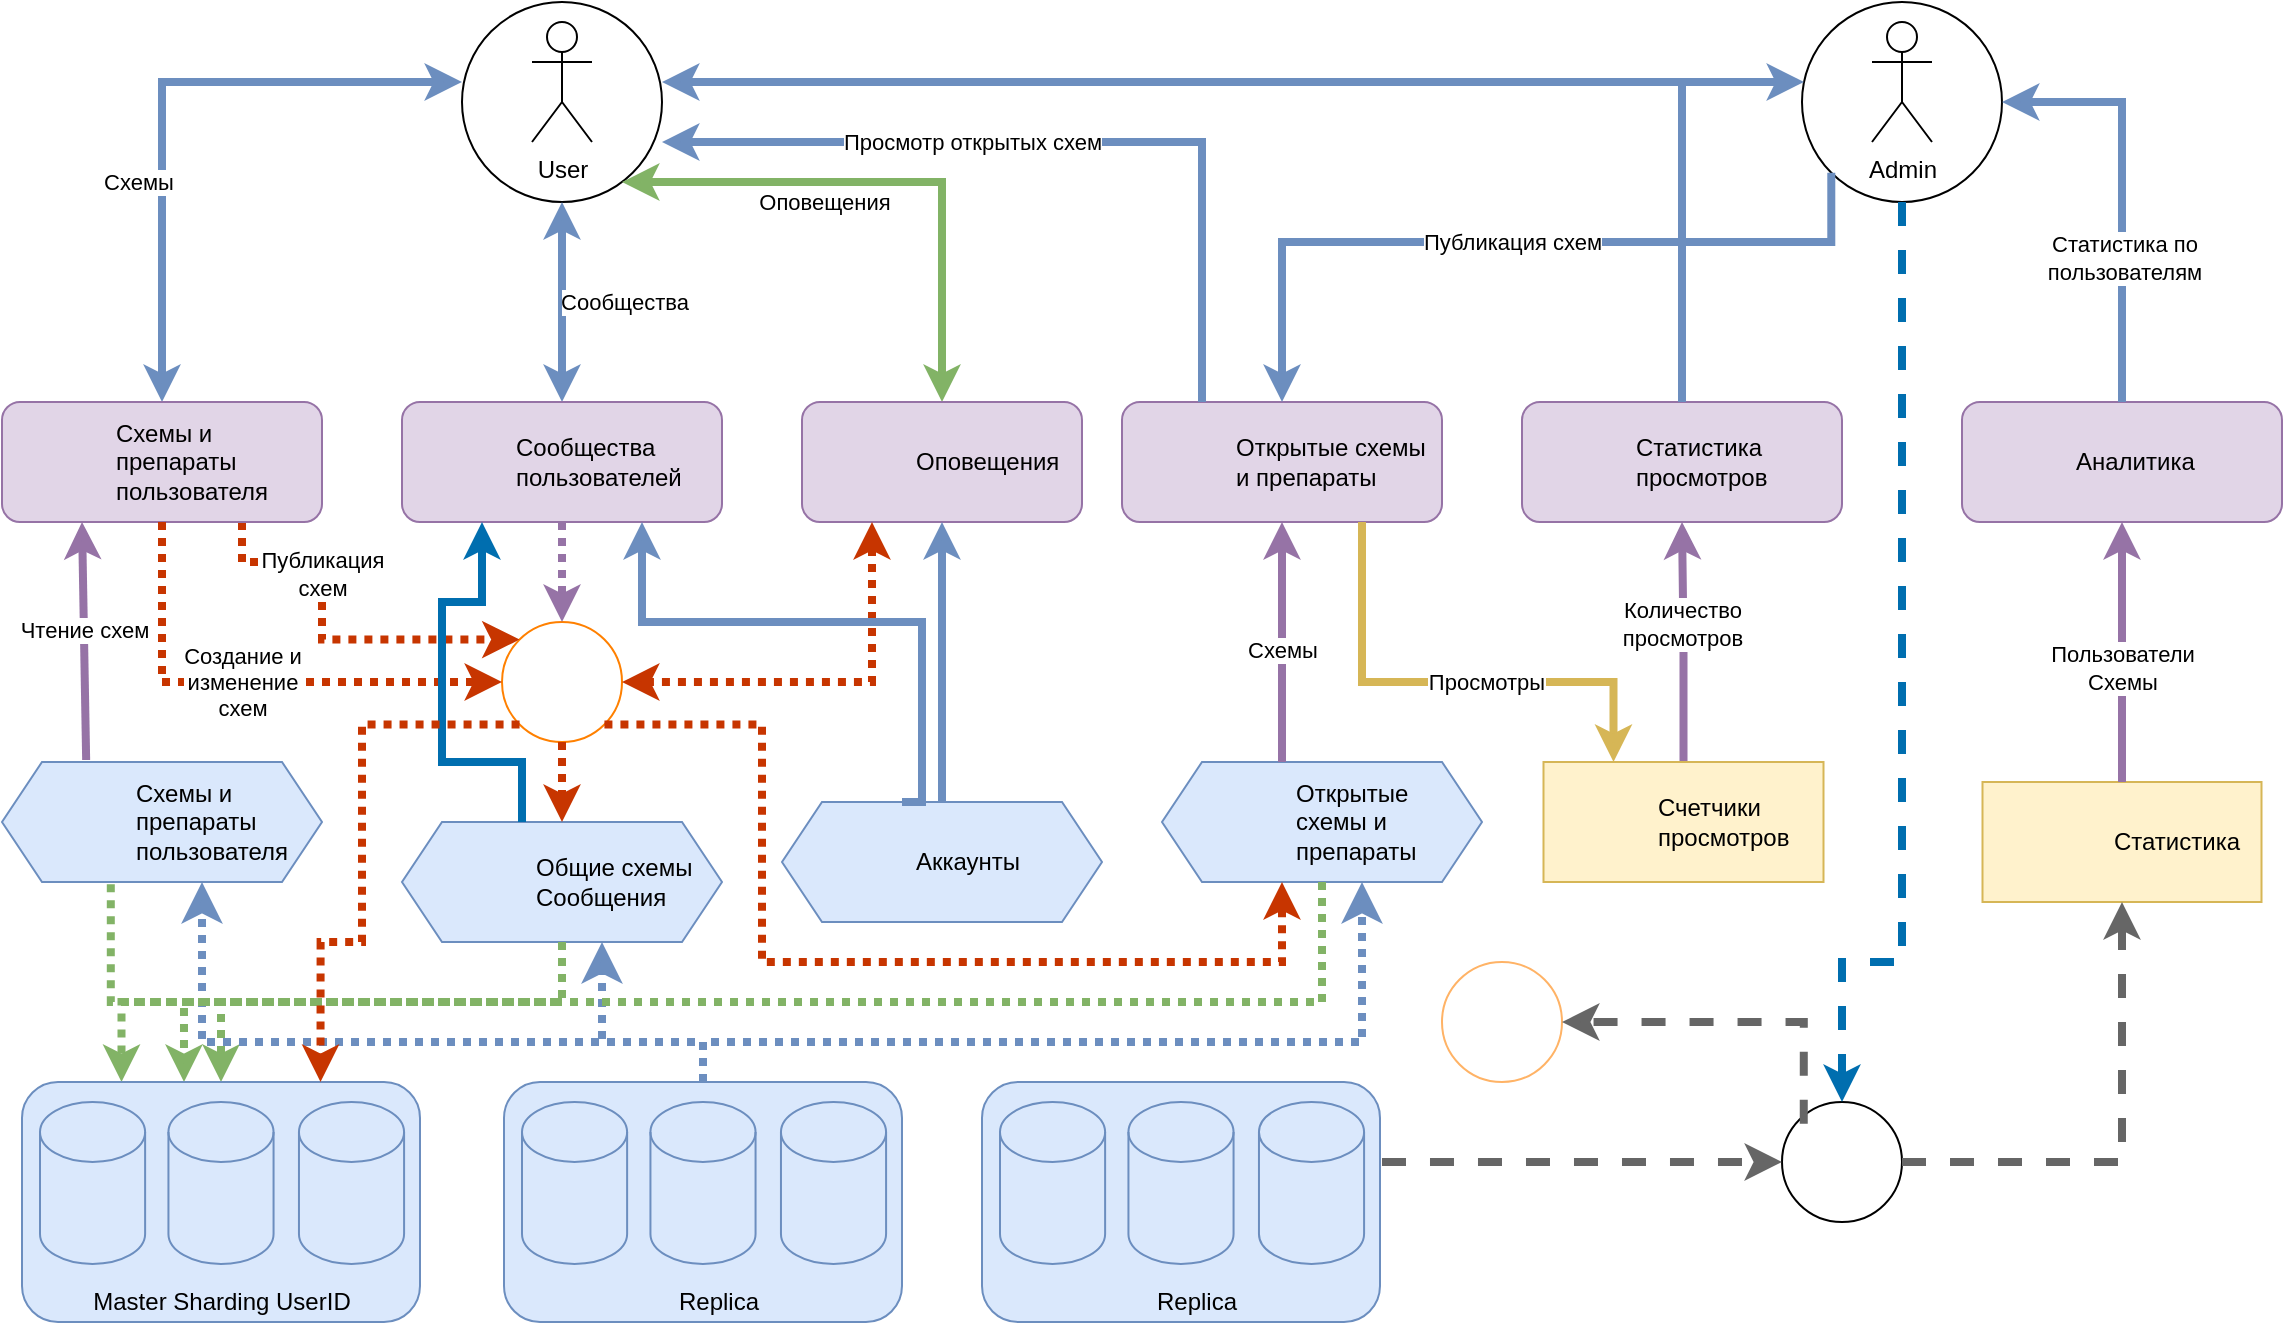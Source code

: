 <mxfile version="20.8.16" type="device"><diagram name="Page-1" id="q-ARzgoAae-MjoLzb_5H"><mxGraphModel dx="1434" dy="2015" grid="1" gridSize="10" guides="1" tooltips="1" connect="1" arrows="1" fold="1" page="1" pageScale="1" pageWidth="827" pageHeight="1169" math="0" shadow="0"><root><mxCell id="0"/><mxCell id="1" parent="0"/><mxCell id="5VuOCVOYMruQExuFPeUD-14" value="" style="endArrow=classic;startArrow=classic;html=1;rounded=0;fillColor=#dae8fc;strokeColor=#6c8ebf;strokeWidth=4;edgeStyle=elbowEdgeStyle;elbow=vertical;exitX=0.5;exitY=0;exitDx=0;exitDy=0;" parent="1" source="5VuOCVOYMruQExuFPeUD-1" edge="1"><mxGeometry width="100" height="100" relative="1" as="geometry"><mxPoint x="210" y="190" as="sourcePoint"/><mxPoint x="430" as="targetPoint"/><Array as="points"><mxPoint x="360"/></Array></mxGeometry></mxCell><mxCell id="5VuOCVOYMruQExuFPeUD-15" value="Схемы" style="edgeLabel;html=1;align=center;verticalAlign=middle;resizable=0;points=[];" parent="5VuOCVOYMruQExuFPeUD-14" vertex="1" connectable="0"><mxGeometry x="0.183" y="3" relative="1" as="geometry"><mxPoint x="-36" y="53" as="offset"/></mxGeometry></mxCell><mxCell id="5VuOCVOYMruQExuFPeUD-16" value="Схемы и препараты пользователя" style="shape=hexagon;perimeter=hexagonPerimeter2;whiteSpace=wrap;html=1;fixedSize=1;fillColor=#dae8fc;strokeColor=#6c8ebf;spacingLeft=65;align=left;" parent="1" vertex="1"><mxGeometry x="200" y="340" width="160" height="60" as="geometry"/></mxCell><mxCell id="5VuOCVOYMruQExuFPeUD-22" value="" style="shape=image;verticalLabelPosition=bottom;labelBackgroundColor=default;verticalAlign=top;aspect=fixed;imageAspect=0;image=https://upload.wikimedia.org/wikipedia/ru/2/27/Logo-Tarantool-2023.png;" parent="1" vertex="1"><mxGeometry x="220" y="350" width="40" height="40" as="geometry"/></mxCell><mxCell id="5VuOCVOYMruQExuFPeUD-36" value="" style="group" parent="1" vertex="1" connectable="0"><mxGeometry x="760" y="160" width="160" height="60" as="geometry"/></mxCell><mxCell id="5VuOCVOYMruQExuFPeUD-37" value="Открытые схемы и препараты" style="rounded=1;whiteSpace=wrap;html=1;fillColor=#e1d5e7;strokeColor=#9673a6;align=left;spacingLeft=55;" parent="5VuOCVOYMruQExuFPeUD-36" vertex="1"><mxGeometry width="160" height="60" as="geometry"/></mxCell><mxCell id="p6ziI8_iPUZ4BZc-ku1B-19" value="" style="shape=image;verticalLabelPosition=bottom;labelBackgroundColor=default;verticalAlign=top;aspect=fixed;imageAspect=0;image=https://upload.wikimedia.org/wikipedia/commons/thumb/7/7d/Microsoft_.NET_logo.svg/2048px-Microsoft_.NET_logo.svg.png;" vertex="1" parent="5VuOCVOYMruQExuFPeUD-36"><mxGeometry x="10.0" y="10" width="40" height="40" as="geometry"/></mxCell><mxCell id="bzseXNhNI2h8bk_qoodc-6" value="" style="endArrow=classic;startArrow=none;html=1;rounded=0;entryX=0.25;entryY=1;entryDx=0;entryDy=0;fillColor=#e1d5e7;strokeColor=#9673a6;strokeWidth=4;endFill=1;startFill=0;exitX=0.263;exitY=-0.017;exitDx=0;exitDy=0;exitPerimeter=0;" parent="1" source="5VuOCVOYMruQExuFPeUD-16" target="5VuOCVOYMruQExuFPeUD-1" edge="1"><mxGeometry width="50" height="50" relative="1" as="geometry"><mxPoint x="550" y="450" as="sourcePoint"/><mxPoint x="600" y="400" as="targetPoint"/></mxGeometry></mxCell><mxCell id="p6ziI8_iPUZ4BZc-ku1B-29" value="Чтение схем" style="edgeLabel;html=1;align=center;verticalAlign=middle;resizable=0;points=[];" vertex="1" connectable="0" parent="bzseXNhNI2h8bk_qoodc-6"><mxGeometry x="0.283" y="-1" relative="1" as="geometry"><mxPoint x="-1" y="11" as="offset"/></mxGeometry></mxCell><mxCell id="bzseXNhNI2h8bk_qoodc-15" value="" style="group" parent="1" vertex="1" connectable="0"><mxGeometry x="400" y="370" width="160" height="60" as="geometry"/></mxCell><mxCell id="bzseXNhNI2h8bk_qoodc-8" value="Общие схемы&lt;br&gt;Сообщения" style="shape=hexagon;perimeter=hexagonPerimeter2;whiteSpace=wrap;html=1;fixedSize=1;fillColor=#dae8fc;strokeColor=#6c8ebf;spacingLeft=65;align=left;" parent="bzseXNhNI2h8bk_qoodc-15" vertex="1"><mxGeometry width="160" height="60" as="geometry"/></mxCell><mxCell id="p6ziI8_iPUZ4BZc-ku1B-28" value="" style="shape=image;verticalLabelPosition=bottom;labelBackgroundColor=default;verticalAlign=top;aspect=fixed;imageAspect=0;image=https://upload.wikimedia.org/wikipedia/ru/2/27/Logo-Tarantool-2023.png;" vertex="1" parent="bzseXNhNI2h8bk_qoodc-15"><mxGeometry x="20" y="10" width="40" height="40" as="geometry"/></mxCell><mxCell id="bzseXNhNI2h8bk_qoodc-20" value="" style="group" parent="1" vertex="1" connectable="0"><mxGeometry x="780" y="340" width="160" height="60" as="geometry"/></mxCell><mxCell id="bzseXNhNI2h8bk_qoodc-10" value="Открытые схемы и препараты" style="shape=hexagon;perimeter=hexagonPerimeter2;whiteSpace=wrap;html=1;fixedSize=1;fillColor=#dae8fc;strokeColor=#6c8ebf;spacingLeft=65;align=left;" parent="bzseXNhNI2h8bk_qoodc-20" vertex="1"><mxGeometry width="160" height="60" as="geometry"/></mxCell><mxCell id="p6ziI8_iPUZ4BZc-ku1B-38" value="" style="shape=image;verticalLabelPosition=bottom;labelBackgroundColor=default;verticalAlign=top;aspect=fixed;imageAspect=0;image=https://upload.wikimedia.org/wikipedia/ru/2/27/Logo-Tarantool-2023.png;" vertex="1" parent="bzseXNhNI2h8bk_qoodc-20"><mxGeometry x="20" y="10" width="40" height="40" as="geometry"/></mxCell><mxCell id="bzseXNhNI2h8bk_qoodc-22" value="" style="group" parent="1" vertex="1" connectable="0"><mxGeometry x="430" y="-20" width="100" height="100" as="geometry"/></mxCell><mxCell id="bzseXNhNI2h8bk_qoodc-21" value="" style="ellipse;whiteSpace=wrap;html=1;aspect=fixed;" parent="bzseXNhNI2h8bk_qoodc-22" vertex="1"><mxGeometry y="-20" width="100" height="100" as="geometry"/></mxCell><mxCell id="5VuOCVOYMruQExuFPeUD-13" value="User" style="shape=umlActor;verticalLabelPosition=bottom;verticalAlign=top;html=1;outlineConnect=0;" parent="bzseXNhNI2h8bk_qoodc-22" vertex="1"><mxGeometry x="35" y="-10" width="30" height="60" as="geometry"/></mxCell><mxCell id="bzseXNhNI2h8bk_qoodc-25" value="" style="endArrow=classic;startArrow=classic;html=1;rounded=0;fillColor=#dae8fc;strokeColor=#6c8ebf;exitX=0.5;exitY=0;exitDx=0;exitDy=0;entryX=0.5;entryY=1;entryDx=0;entryDy=0;edgeStyle=elbowEdgeStyle;elbow=vertical;strokeWidth=4;" parent="1" edge="1" target="bzseXNhNI2h8bk_qoodc-21" source="5VuOCVOYMruQExuFPeUD-25"><mxGeometry width="100" height="100" relative="1" as="geometry"><mxPoint x="530.0" y="200.0" as="sourcePoint"/><mxPoint x="530" y="40" as="targetPoint"/><Array as="points"><mxPoint x="440" y="120"/></Array></mxGeometry></mxCell><mxCell id="bzseXNhNI2h8bk_qoodc-26" value="Сообщества" style="edgeLabel;html=1;align=center;verticalAlign=middle;resizable=0;points=[];" parent="bzseXNhNI2h8bk_qoodc-25" vertex="1" connectable="0"><mxGeometry x="0.183" y="3" relative="1" as="geometry"><mxPoint x="34" y="9" as="offset"/></mxGeometry></mxCell><mxCell id="bzseXNhNI2h8bk_qoodc-27" value="" style="endArrow=classic;startArrow=classic;html=1;rounded=0;fillColor=#d5e8d4;strokeColor=#82b366;edgeStyle=elbowEdgeStyle;elbow=vertical;strokeWidth=4;exitX=0.5;exitY=0;exitDx=0;exitDy=0;" parent="1" edge="1" source="p6ziI8_iPUZ4BZc-ku1B-74"><mxGeometry width="100" height="100" relative="1" as="geometry"><mxPoint x="630.0" y="200.0" as="sourcePoint"/><mxPoint x="510" y="50" as="targetPoint"/><Array as="points"><mxPoint x="600" y="50"/></Array></mxGeometry></mxCell><mxCell id="bzseXNhNI2h8bk_qoodc-28" value="Оповещения" style="edgeLabel;html=1;align=center;verticalAlign=middle;resizable=0;points=[];" parent="bzseXNhNI2h8bk_qoodc-27" vertex="1" connectable="0"><mxGeometry x="0.183" y="3" relative="1" as="geometry"><mxPoint x="-10" y="7" as="offset"/></mxGeometry></mxCell><mxCell id="bzseXNhNI2h8bk_qoodc-65" value="" style="group" parent="1" vertex="1" connectable="0"><mxGeometry x="920" y="440" width="60" height="60" as="geometry"/></mxCell><mxCell id="bzseXNhNI2h8bk_qoodc-64" value="" style="ellipse;whiteSpace=wrap;html=1;aspect=fixed;strokeColor=#FFB366;fillColor=#FFFFFF;" parent="bzseXNhNI2h8bk_qoodc-65" vertex="1"><mxGeometry width="60" height="60" as="geometry"/></mxCell><mxCell id="bzseXNhNI2h8bk_qoodc-63" value="" style="shape=image;verticalLabelPosition=bottom;labelBackgroundColor=default;verticalAlign=top;aspect=fixed;imageAspect=0;image=https://cdn0.iconfinder.com/data/icons/expenses-vs-income/30/__subscription_email_fees_newsletter-64.png;" parent="bzseXNhNI2h8bk_qoodc-65" vertex="1"><mxGeometry x="6" y="6" width="48" height="48" as="geometry"/></mxCell><mxCell id="bzseXNhNI2h8bk_qoodc-67" value="" style="group" parent="1" vertex="1" connectable="0"><mxGeometry x="450" y="270" width="60" height="60" as="geometry"/></mxCell><mxCell id="bzseXNhNI2h8bk_qoodc-66" value="" style="ellipse;whiteSpace=wrap;html=1;aspect=fixed;strokeColor=#FF8000;fillColor=#FFFFFF;" parent="bzseXNhNI2h8bk_qoodc-67" vertex="1"><mxGeometry width="60" height="60" as="geometry"/></mxCell><mxCell id="5VuOCVOYMruQExuFPeUD-32" value="" style="shape=image;verticalLabelPosition=bottom;labelBackgroundColor=default;verticalAlign=top;aspect=fixed;imageAspect=0;image=https://static-00.iconduck.com/assets.00/rabbitmq-icon-484x512-s9lfaapn.png;" parent="bzseXNhNI2h8bk_qoodc-67" vertex="1"><mxGeometry x="15" y="13.342" width="31.5" height="33.322" as="geometry"/></mxCell><mxCell id="bzseXNhNI2h8bk_qoodc-70" value="" style="group" parent="1" vertex="1" connectable="0"><mxGeometry x="1090" y="510" width="60" height="60" as="geometry"/></mxCell><mxCell id="bzseXNhNI2h8bk_qoodc-69" value="" style="ellipse;whiteSpace=wrap;html=1;aspect=fixed;strokeColor=#000000;fillColor=#FFFFFF;" parent="bzseXNhNI2h8bk_qoodc-70" vertex="1"><mxGeometry width="60" height="60" as="geometry"/></mxCell><mxCell id="bzseXNhNI2h8bk_qoodc-68" value="" style="shape=image;verticalLabelPosition=bottom;labelBackgroundColor=default;verticalAlign=top;aspect=fixed;imageAspect=0;image=https://cdn3.iconfinder.com/data/icons/arrows-set-12/512/history-64.png;" parent="bzseXNhNI2h8bk_qoodc-70" vertex="1"><mxGeometry x="10.875" y="10.875" width="38.25" height="38.25" as="geometry"/></mxCell><mxCell id="p6ziI8_iPUZ4BZc-ku1B-3" value="" style="group" vertex="1" connectable="0" parent="1"><mxGeometry x="1100" y="-40" width="100" height="100" as="geometry"/></mxCell><mxCell id="p6ziI8_iPUZ4BZc-ku1B-4" value="" style="ellipse;whiteSpace=wrap;html=1;aspect=fixed;" vertex="1" parent="p6ziI8_iPUZ4BZc-ku1B-3"><mxGeometry width="100" height="100" as="geometry"/></mxCell><mxCell id="p6ziI8_iPUZ4BZc-ku1B-5" value="Admin" style="shape=umlActor;verticalLabelPosition=bottom;verticalAlign=top;html=1;outlineConnect=0;" vertex="1" parent="p6ziI8_iPUZ4BZc-ku1B-3"><mxGeometry x="35" y="10" width="30" height="60" as="geometry"/></mxCell><mxCell id="p6ziI8_iPUZ4BZc-ku1B-90" value="Публикация&lt;br&gt;схем" style="edgeStyle=orthogonalEdgeStyle;rounded=0;orthogonalLoop=1;jettySize=auto;html=1;exitX=0.75;exitY=1;exitDx=0;exitDy=0;entryX=0;entryY=0;entryDx=0;entryDy=0;dashed=1;dashPattern=1 1;strokeWidth=4;startArrow=none;startFill=0;endArrow=classic;endFill=1;elbow=vertical;fillColor=#fa6800;strokeColor=#C73500;" edge="1" parent="1" source="5VuOCVOYMruQExuFPeUD-1" target="bzseXNhNI2h8bk_qoodc-66"><mxGeometry x="-0.333" relative="1" as="geometry"><Array as="points"><mxPoint x="320" y="240"/><mxPoint x="360" y="240"/><mxPoint x="360" y="279"/></Array><mxPoint as="offset"/></mxGeometry></mxCell><mxCell id="p6ziI8_iPUZ4BZc-ku1B-23" value="" style="edgeStyle=elbowEdgeStyle;elbow=vertical;endArrow=classic;html=1;curved=0;rounded=0;dashed=1;exitX=0.34;exitY=1.018;exitDx=0;exitDy=0;exitPerimeter=0;entryX=0.5;entryY=0;entryDx=0;entryDy=0;strokeWidth=4;fillColor=#d5e8d4;strokeColor=#82b366;dashPattern=1 1;" edge="1" parent="1" source="5VuOCVOYMruQExuFPeUD-16" target="p6ziI8_iPUZ4BZc-ku1B-129"><mxGeometry width="50" height="50" relative="1" as="geometry"><mxPoint x="530" y="490" as="sourcePoint"/><mxPoint x="265" y="600" as="targetPoint"/><Array as="points"><mxPoint x="280" y="460"/></Array></mxGeometry></mxCell><mxCell id="p6ziI8_iPUZ4BZc-ku1B-26" value="" style="edgeStyle=elbowEdgeStyle;elbow=vertical;endArrow=classic;html=1;curved=0;rounded=0;endSize=8;startSize=8;dashed=1;dashPattern=1 1;strokeWidth=4;exitX=0.5;exitY=0;exitDx=0;exitDy=0;entryX=0.625;entryY=1;entryDx=0;entryDy=0;fillColor=#dae8fc;strokeColor=#6c8ebf;" edge="1" parent="1" source="bzseXNhNI2h8bk_qoodc-44" target="5VuOCVOYMruQExuFPeUD-16"><mxGeometry width="50" height="50" relative="1" as="geometry"><mxPoint x="320" y="520" as="sourcePoint"/><mxPoint x="370" y="470" as="targetPoint"/><Array as="points"><mxPoint x="430" y="480"/></Array></mxGeometry></mxCell><mxCell id="p6ziI8_iPUZ4BZc-ku1B-30" value="" style="group" vertex="1" connectable="0" parent="1"><mxGeometry x="590" y="360" width="160" height="60" as="geometry"/></mxCell><mxCell id="p6ziI8_iPUZ4BZc-ku1B-31" value="Аккаунты" style="shape=hexagon;perimeter=hexagonPerimeter2;whiteSpace=wrap;html=1;fixedSize=1;fillColor=#dae8fc;strokeColor=#6c8ebf;spacingLeft=65;align=left;" vertex="1" parent="p6ziI8_iPUZ4BZc-ku1B-30"><mxGeometry width="160" height="60" as="geometry"/></mxCell><mxCell id="p6ziI8_iPUZ4BZc-ku1B-32" value="" style="shape=image;verticalLabelPosition=bottom;labelBackgroundColor=default;verticalAlign=top;aspect=fixed;imageAspect=0;image=https://upload.wikimedia.org/wikipedia/ru/2/27/Logo-Tarantool-2023.png;" vertex="1" parent="p6ziI8_iPUZ4BZc-ku1B-30"><mxGeometry x="20" y="10" width="40" height="40" as="geometry"/></mxCell><mxCell id="p6ziI8_iPUZ4BZc-ku1B-42" value="" style="group" vertex="1" connectable="0" parent="1"><mxGeometry x="960" y="160" width="160" height="60" as="geometry"/></mxCell><mxCell id="p6ziI8_iPUZ4BZc-ku1B-43" value="Статистика просмотров" style="rounded=1;whiteSpace=wrap;html=1;fillColor=#e1d5e7;strokeColor=#9673a6;align=left;spacingLeft=55;" vertex="1" parent="p6ziI8_iPUZ4BZc-ku1B-42"><mxGeometry width="160" height="60" as="geometry"/></mxCell><mxCell id="p6ziI8_iPUZ4BZc-ku1B-44" value="" style="shape=image;verticalLabelPosition=bottom;labelBackgroundColor=default;verticalAlign=top;aspect=fixed;imageAspect=0;image=https://upload.wikimedia.org/wikipedia/commons/thumb/7/7d/Microsoft_.NET_logo.svg/2048px-Microsoft_.NET_logo.svg.png;" vertex="1" parent="p6ziI8_iPUZ4BZc-ku1B-42"><mxGeometry x="10.0" y="10" width="40" height="40" as="geometry"/></mxCell><mxCell id="p6ziI8_iPUZ4BZc-ku1B-45" value="" style="group" vertex="1" connectable="0" parent="1"><mxGeometry x="1180" y="160" width="160" height="60" as="geometry"/></mxCell><mxCell id="p6ziI8_iPUZ4BZc-ku1B-46" value="Аналитика" style="rounded=1;whiteSpace=wrap;html=1;fillColor=#e1d5e7;strokeColor=#9673a6;align=left;spacingLeft=55;" vertex="1" parent="p6ziI8_iPUZ4BZc-ku1B-45"><mxGeometry width="160" height="60" as="geometry"/></mxCell><mxCell id="p6ziI8_iPUZ4BZc-ku1B-47" value="" style="shape=image;verticalLabelPosition=bottom;labelBackgroundColor=default;verticalAlign=top;aspect=fixed;imageAspect=0;image=https://upload.wikimedia.org/wikipedia/commons/thumb/7/7d/Microsoft_.NET_logo.svg/2048px-Microsoft_.NET_logo.svg.png;" vertex="1" parent="p6ziI8_iPUZ4BZc-ku1B-45"><mxGeometry x="10.0" y="10" width="40" height="40" as="geometry"/></mxCell><mxCell id="p6ziI8_iPUZ4BZc-ku1B-48" value="" style="endArrow=classic;startArrow=none;html=1;rounded=0;fillColor=#dae8fc;strokeColor=#6c8ebf;exitX=0.25;exitY=0;exitDx=0;exitDy=0;edgeStyle=elbowEdgeStyle;elbow=vertical;strokeWidth=4;endFill=1;startFill=0;" edge="1" parent="1" source="5VuOCVOYMruQExuFPeUD-37"><mxGeometry width="100" height="100" relative="1" as="geometry"><mxPoint x="810.0" y="160.0" as="sourcePoint"/><mxPoint x="530" y="30" as="targetPoint"/><Array as="points"><mxPoint x="660" y="30"/></Array></mxGeometry></mxCell><mxCell id="p6ziI8_iPUZ4BZc-ku1B-49" value="Просмотр открытых схем" style="edgeLabel;html=1;align=center;verticalAlign=middle;resizable=0;points=[];" vertex="1" connectable="0" parent="p6ziI8_iPUZ4BZc-ku1B-48"><mxGeometry x="0.183" y="3" relative="1" as="geometry"><mxPoint x="-9" y="-3" as="offset"/></mxGeometry></mxCell><mxCell id="p6ziI8_iPUZ4BZc-ku1B-50" value="" style="endArrow=classic;startArrow=none;html=1;rounded=0;entryX=0.5;entryY=1;entryDx=0;entryDy=0;fillColor=#e1d5e7;strokeColor=#9673a6;strokeWidth=4;exitX=0.375;exitY=0;exitDx=0;exitDy=0;endFill=1;startFill=0;edgeStyle=elbowEdgeStyle;elbow=vertical;" edge="1" parent="1" source="bzseXNhNI2h8bk_qoodc-10" target="5VuOCVOYMruQExuFPeUD-37"><mxGeometry width="50" height="50" relative="1" as="geometry"><mxPoint x="826" y="370" as="sourcePoint"/><mxPoint x="826" y="290.0" as="targetPoint"/></mxGeometry></mxCell><mxCell id="p6ziI8_iPUZ4BZc-ku1B-51" value="Схемы" style="edgeLabel;html=1;align=center;verticalAlign=middle;resizable=0;points=[];" vertex="1" connectable="0" parent="p6ziI8_iPUZ4BZc-ku1B-50"><mxGeometry x="0.283" y="-1" relative="1" as="geometry"><mxPoint x="-1" y="21" as="offset"/></mxGeometry></mxCell><mxCell id="p6ziI8_iPUZ4BZc-ku1B-52" style="edgeStyle=elbowEdgeStyle;rounded=0;orthogonalLoop=1;jettySize=auto;elbow=vertical;html=1;exitX=0.75;exitY=1;exitDx=0;exitDy=0;strokeWidth=4;startArrow=none;startFill=0;endArrow=classic;endFill=1;fillColor=#fff2cc;strokeColor=#d6b656;entryX=0.25;entryY=0;entryDx=0;entryDy=0;" edge="1" parent="1" source="5VuOCVOYMruQExuFPeUD-37" target="p6ziI8_iPUZ4BZc-ku1B-58"><mxGeometry relative="1" as="geometry"><mxPoint x="991.6" y="469.35" as="targetPoint"/><Array as="points"><mxPoint x="960" y="300"/></Array></mxGeometry></mxCell><mxCell id="p6ziI8_iPUZ4BZc-ku1B-53" value="Просмотры" style="edgeLabel;html=1;align=center;verticalAlign=middle;resizable=0;points=[];" vertex="1" connectable="0" parent="p6ziI8_iPUZ4BZc-ku1B-52"><mxGeometry x="-0.189" relative="1" as="geometry"><mxPoint x="42" as="offset"/></mxGeometry></mxCell><mxCell id="p6ziI8_iPUZ4BZc-ku1B-54" style="edgeStyle=elbowEdgeStyle;rounded=0;orthogonalLoop=1;jettySize=auto;elbow=vertical;html=1;entryX=0.5;entryY=1;entryDx=0;entryDy=0;strokeWidth=4;startArrow=none;startFill=0;endArrow=classic;endFill=1;fillColor=#e1d5e7;strokeColor=#9673a6;" edge="1" parent="1" source="p6ziI8_iPUZ4BZc-ku1B-58" target="p6ziI8_iPUZ4BZc-ku1B-43"><mxGeometry relative="1" as="geometry"><mxPoint x="1048.4" y="469.35" as="sourcePoint"/></mxGeometry></mxCell><mxCell id="p6ziI8_iPUZ4BZc-ku1B-55" value="Количество &lt;br&gt;просмотров" style="edgeLabel;html=1;align=center;verticalAlign=middle;resizable=0;points=[];" vertex="1" connectable="0" parent="p6ziI8_iPUZ4BZc-ku1B-54"><mxGeometry x="0.35" y="-1" relative="1" as="geometry"><mxPoint x="-1" y="11" as="offset"/></mxGeometry></mxCell><mxCell id="p6ziI8_iPUZ4BZc-ku1B-59" value="" style="group" vertex="1" connectable="0" parent="1"><mxGeometry x="970.75" y="340" width="140" height="60" as="geometry"/></mxCell><mxCell id="p6ziI8_iPUZ4BZc-ku1B-58" value="Счетчики просмотров" style="rounded=0;whiteSpace=wrap;html=1;fillColor=#fff2cc;strokeColor=#d6b656;spacingLeft=55;align=left;" vertex="1" parent="p6ziI8_iPUZ4BZc-ku1B-59"><mxGeometry width="140" height="60" as="geometry"/></mxCell><mxCell id="p6ziI8_iPUZ4BZc-ku1B-57" value="" style="shape=image;verticalLabelPosition=bottom;labelBackgroundColor=default;verticalAlign=top;aspect=fixed;imageAspect=0;image=https://upload.wikimedia.org/wikipedia/commons/thumb/3/38/Prometheus_software_logo.svg/2066px-Prometheus_software_logo.svg.png;" vertex="1" parent="p6ziI8_iPUZ4BZc-ku1B-59"><mxGeometry x="10" y="10.55" width="39.28" height="38.91" as="geometry"/></mxCell><mxCell id="p6ziI8_iPUZ4BZc-ku1B-62" value="" style="group" vertex="1" connectable="0" parent="1"><mxGeometry x="1190.25" y="350" width="139.5" height="60" as="geometry"/></mxCell><mxCell id="p6ziI8_iPUZ4BZc-ku1B-60" value="Статистика" style="rounded=0;whiteSpace=wrap;html=1;fillColor=#fff2cc;strokeColor=#d6b656;spacingLeft=55;" vertex="1" parent="p6ziI8_iPUZ4BZc-ku1B-62"><mxGeometry width="139.5" height="60" as="geometry"/></mxCell><mxCell id="p6ziI8_iPUZ4BZc-ku1B-61" value="" style="shape=image;verticalLabelPosition=bottom;labelBackgroundColor=default;verticalAlign=top;aspect=fixed;imageAspect=0;image=https://seeklogo.com/images/C/clickhouse-logo-653663F866-seeklogo.com.png;" vertex="1" parent="p6ziI8_iPUZ4BZc-ku1B-62"><mxGeometry x="9.5" y="10" width="44.94" height="40" as="geometry"/></mxCell><mxCell id="p6ziI8_iPUZ4BZc-ku1B-63" style="edgeStyle=elbowEdgeStyle;rounded=0;orthogonalLoop=1;jettySize=auto;elbow=vertical;html=1;entryX=0.5;entryY=1;entryDx=0;entryDy=0;strokeWidth=4;startArrow=none;startFill=0;endArrow=classic;endFill=1;fillColor=#e1d5e7;strokeColor=#9673a6;exitX=0.5;exitY=0;exitDx=0;exitDy=0;" edge="1" parent="1" source="p6ziI8_iPUZ4BZc-ku1B-60" target="p6ziI8_iPUZ4BZc-ku1B-46"><mxGeometry relative="1" as="geometry"><mxPoint x="1190" y="470" as="sourcePoint"/><mxPoint x="1200.0" y="260.0" as="targetPoint"/></mxGeometry></mxCell><mxCell id="p6ziI8_iPUZ4BZc-ku1B-64" value="Пользователи&lt;br&gt;Схемы" style="edgeLabel;html=1;align=center;verticalAlign=middle;resizable=0;points=[];" vertex="1" connectable="0" parent="p6ziI8_iPUZ4BZc-ku1B-63"><mxGeometry x="0.35" y="-1" relative="1" as="geometry"><mxPoint x="-1" y="31" as="offset"/></mxGeometry></mxCell><mxCell id="p6ziI8_iPUZ4BZc-ku1B-65" value="" style="endArrow=classic;startArrow=none;html=1;rounded=0;fillColor=#dae8fc;strokeColor=#6c8ebf;exitX=0.5;exitY=0;exitDx=0;exitDy=0;edgeStyle=elbowEdgeStyle;elbow=vertical;strokeWidth=4;endFill=1;startFill=0;entryX=1;entryY=0.5;entryDx=0;entryDy=0;" edge="1" parent="1" source="p6ziI8_iPUZ4BZc-ku1B-46" target="p6ziI8_iPUZ4BZc-ku1B-4"><mxGeometry width="100" height="100" relative="1" as="geometry"><mxPoint x="1320.0" y="200.0" as="sourcePoint"/><mxPoint x="1200" y="-20" as="targetPoint"/><Array as="points"><mxPoint x="1230" y="10"/></Array></mxGeometry></mxCell><mxCell id="p6ziI8_iPUZ4BZc-ku1B-66" value="Статистика по &lt;br&gt;пользователям" style="edgeLabel;html=1;align=center;verticalAlign=middle;resizable=0;points=[];" vertex="1" connectable="0" parent="p6ziI8_iPUZ4BZc-ku1B-65"><mxGeometry x="0.183" y="3" relative="1" as="geometry"><mxPoint x="4" y="52" as="offset"/></mxGeometry></mxCell><mxCell id="p6ziI8_iPUZ4BZc-ku1B-67" value="" style="edgeStyle=elbowEdgeStyle;elbow=vertical;endArrow=classic;html=1;curved=0;rounded=0;dashed=1;exitX=0.5;exitY=1;exitDx=0;exitDy=0;entryX=0.25;entryY=0;entryDx=0;entryDy=0;strokeWidth=4;fillColor=#d5e8d4;strokeColor=#82b366;dashPattern=1 1;" edge="1" parent="1" source="bzseXNhNI2h8bk_qoodc-8" target="p6ziI8_iPUZ4BZc-ku1B-129"><mxGeometry width="50" height="50" relative="1" as="geometry"><mxPoint x="530.0" y="440.0" as="sourcePoint"/><mxPoint x="265" y="600" as="targetPoint"/><Array as="points"><mxPoint x="370" y="460"/></Array></mxGeometry></mxCell><mxCell id="p6ziI8_iPUZ4BZc-ku1B-68" value="" style="edgeStyle=elbowEdgeStyle;elbow=vertical;endArrow=classic;html=1;curved=0;rounded=0;endSize=8;startSize=8;dashed=1;dashPattern=1 1;strokeWidth=4;exitX=0.5;exitY=0;exitDx=0;exitDy=0;entryX=0.625;entryY=1;entryDx=0;entryDy=0;fillColor=#dae8fc;strokeColor=#6c8ebf;" edge="1" parent="1" source="bzseXNhNI2h8bk_qoodc-44" target="bzseXNhNI2h8bk_qoodc-8"><mxGeometry width="50" height="50" relative="1" as="geometry"><mxPoint x="790.37" y="650" as="sourcePoint"/><mxPoint x="569.62" y="450" as="targetPoint"/><Array as="points"><mxPoint x="520" y="480"/></Array></mxGeometry></mxCell><mxCell id="p6ziI8_iPUZ4BZc-ku1B-72" value="" style="edgeStyle=elbowEdgeStyle;elbow=vertical;endArrow=classic;html=1;curved=0;rounded=0;endSize=8;startSize=8;dashed=1;dashPattern=1 1;strokeWidth=4;exitX=0.5;exitY=0;exitDx=0;exitDy=0;entryX=0.625;entryY=1;entryDx=0;entryDy=0;fillColor=#dae8fc;strokeColor=#6c8ebf;" edge="1" parent="1" source="bzseXNhNI2h8bk_qoodc-44" target="bzseXNhNI2h8bk_qoodc-10"><mxGeometry width="50" height="50" relative="1" as="geometry"><mxPoint x="570.5" y="610" as="sourcePoint"/><mxPoint x="550.0" y="410" as="targetPoint"/><Array as="points"><mxPoint x="710" y="480"/></Array></mxGeometry></mxCell><mxCell id="p6ziI8_iPUZ4BZc-ku1B-73" value="" style="edgeStyle=elbowEdgeStyle;elbow=vertical;endArrow=classic;html=1;curved=0;rounded=0;dashed=1;exitX=0.5;exitY=1;exitDx=0;exitDy=0;strokeWidth=4;fillColor=#d5e8d4;strokeColor=#82b366;dashPattern=1 1;entryX=0.407;entryY=0;entryDx=0;entryDy=0;entryPerimeter=0;" edge="1" parent="1" source="bzseXNhNI2h8bk_qoodc-10" target="p6ziI8_iPUZ4BZc-ku1B-129"><mxGeometry width="50" height="50" relative="1" as="geometry"><mxPoint x="800.0" y="440" as="sourcePoint"/><mxPoint x="280" y="600" as="targetPoint"/><Array as="points"><mxPoint x="580" y="460"/></Array></mxGeometry></mxCell><mxCell id="p6ziI8_iPUZ4BZc-ku1B-75" value="" style="group" vertex="1" connectable="0" parent="1"><mxGeometry x="400" y="160" width="160" height="60" as="geometry"/></mxCell><mxCell id="5VuOCVOYMruQExuFPeUD-25" value="Сообщества пользователей" style="rounded=1;whiteSpace=wrap;html=1;fillColor=#e1d5e7;strokeColor=#9673a6;align=left;spacingLeft=55;" parent="p6ziI8_iPUZ4BZc-ku1B-75" vertex="1"><mxGeometry width="160" height="60" as="geometry"/></mxCell><mxCell id="p6ziI8_iPUZ4BZc-ku1B-18" value="" style="shape=image;verticalLabelPosition=bottom;labelBackgroundColor=default;verticalAlign=top;aspect=fixed;imageAspect=0;image=https://upload.wikimedia.org/wikipedia/commons/thumb/7/7d/Microsoft_.NET_logo.svg/2048px-Microsoft_.NET_logo.svg.png;" vertex="1" parent="p6ziI8_iPUZ4BZc-ku1B-75"><mxGeometry x="10" y="10" width="40" height="40" as="geometry"/></mxCell><mxCell id="p6ziI8_iPUZ4BZc-ku1B-77" value="" style="group" vertex="1" connectable="0" parent="1"><mxGeometry x="600" y="160" width="140" height="60" as="geometry"/></mxCell><mxCell id="p6ziI8_iPUZ4BZc-ku1B-74" value="Оповещения" style="rounded=1;whiteSpace=wrap;html=1;fillColor=#e1d5e7;strokeColor=#9673a6;align=left;spacingLeft=55;" vertex="1" parent="p6ziI8_iPUZ4BZc-ku1B-77"><mxGeometry width="140" height="60" as="geometry"/></mxCell><mxCell id="p6ziI8_iPUZ4BZc-ku1B-76" value="" style="shape=image;verticalLabelPosition=bottom;labelBackgroundColor=default;verticalAlign=top;aspect=fixed;imageAspect=0;image=https://upload.wikimedia.org/wikipedia/commons/thumb/7/7d/Microsoft_.NET_logo.svg/2048px-Microsoft_.NET_logo.svg.png;" vertex="1" parent="p6ziI8_iPUZ4BZc-ku1B-77"><mxGeometry x="10" y="10" width="40" height="40" as="geometry"/></mxCell><mxCell id="p6ziI8_iPUZ4BZc-ku1B-78" style="edgeStyle=elbowEdgeStyle;rounded=0;orthogonalLoop=1;jettySize=auto;elbow=vertical;html=1;exitX=0.5;exitY=0;exitDx=0;exitDy=0;strokeWidth=4;startArrow=none;startFill=0;endArrow=classic;endFill=1;fillColor=#dae8fc;strokeColor=#6c8ebf;" edge="1" parent="1" source="p6ziI8_iPUZ4BZc-ku1B-43"><mxGeometry relative="1" as="geometry"><mxPoint x="530" as="targetPoint"/><Array as="points"><mxPoint x="780"/></Array></mxGeometry></mxCell><mxCell id="p6ziI8_iPUZ4BZc-ku1B-79" style="edgeStyle=elbowEdgeStyle;rounded=0;orthogonalLoop=1;jettySize=auto;elbow=vertical;html=1;exitX=0.5;exitY=0;exitDx=0;exitDy=0;strokeWidth=4;startArrow=none;startFill=0;endArrow=classic;endFill=1;fillColor=#dae8fc;strokeColor=#6c8ebf;" edge="1" parent="1" source="p6ziI8_iPUZ4BZc-ku1B-43" target="p6ziI8_iPUZ4BZc-ku1B-4"><mxGeometry relative="1" as="geometry"><Array as="points"><mxPoint x="1070"/><mxPoint x="1060" y="-20"/><mxPoint x="1070" y="-30"/><mxPoint x="1070" y="10"/></Array></mxGeometry></mxCell><mxCell id="p6ziI8_iPUZ4BZc-ku1B-80" value="Публикация схем" style="edgeStyle=elbowEdgeStyle;rounded=0;orthogonalLoop=1;jettySize=auto;elbow=vertical;html=1;exitX=0;exitY=1;exitDx=0;exitDy=0;strokeWidth=4;startArrow=none;startFill=0;endArrow=classic;endFill=1;fillColor=#dae8fc;strokeColor=#6c8ebf;" edge="1" parent="1" source="p6ziI8_iPUZ4BZc-ku1B-4" target="5VuOCVOYMruQExuFPeUD-37"><mxGeometry relative="1" as="geometry"><Array as="points"><mxPoint x="960" y="80"/></Array></mxGeometry></mxCell><mxCell id="p6ziI8_iPUZ4BZc-ku1B-81" style="edgeStyle=orthogonalEdgeStyle;rounded=0;orthogonalLoop=1;jettySize=auto;elbow=vertical;html=1;exitX=1.005;exitY=0.333;exitDx=0;exitDy=0;strokeWidth=4;startArrow=none;startFill=0;endArrow=classic;endFill=1;fillColor=#f5f5f5;strokeColor=#666666;dashed=1;entryX=0;entryY=0.5;entryDx=0;entryDy=0;exitPerimeter=0;" edge="1" parent="1" source="p6ziI8_iPUZ4BZc-ku1B-115" target="bzseXNhNI2h8bk_qoodc-69"><mxGeometry relative="1" as="geometry"><mxPoint x="1030" y="700" as="targetPoint"/><mxPoint x="960" y="640.938" as="sourcePoint"/></mxGeometry></mxCell><mxCell id="p6ziI8_iPUZ4BZc-ku1B-82" style="edgeStyle=orthogonalEdgeStyle;rounded=0;orthogonalLoop=1;jettySize=auto;html=1;entryX=0.5;entryY=1;entryDx=0;entryDy=0;dashed=1;strokeWidth=4;startArrow=none;startFill=0;endArrow=classic;endFill=1;elbow=vertical;fillColor=#f5f5f5;strokeColor=#666666;exitX=1;exitY=0.5;exitDx=0;exitDy=0;" edge="1" parent="1" source="bzseXNhNI2h8bk_qoodc-69" target="p6ziI8_iPUZ4BZc-ku1B-60"><mxGeometry relative="1" as="geometry"><mxPoint x="1150" y="700" as="sourcePoint"/></mxGeometry></mxCell><mxCell id="p6ziI8_iPUZ4BZc-ku1B-83" style="edgeStyle=orthogonalEdgeStyle;rounded=0;orthogonalLoop=1;jettySize=auto;html=1;exitX=0.5;exitY=1;exitDx=0;exitDy=0;dashed=1;strokeWidth=4;startArrow=none;startFill=0;endArrow=classic;endFill=1;elbow=vertical;fillColor=#1ba1e2;strokeColor=#006EAF;" edge="1" parent="1" source="p6ziI8_iPUZ4BZc-ku1B-4"><mxGeometry relative="1" as="geometry"><mxPoint x="1120" y="510" as="targetPoint"/><Array as="points"><mxPoint x="1150" y="440"/><mxPoint x="1120" y="440"/></Array></mxGeometry></mxCell><mxCell id="p6ziI8_iPUZ4BZc-ku1B-84" style="edgeStyle=orthogonalEdgeStyle;rounded=0;orthogonalLoop=1;jettySize=auto;html=1;entryX=1;entryY=0.5;entryDx=0;entryDy=0;dashed=1;strokeWidth=4;startArrow=none;startFill=0;endArrow=classic;endFill=1;elbow=vertical;fillColor=#f5f5f5;strokeColor=#666666;exitX=0;exitY=0;exitDx=0;exitDy=0;" edge="1" parent="1" source="bzseXNhNI2h8bk_qoodc-68" target="bzseXNhNI2h8bk_qoodc-64"><mxGeometry relative="1" as="geometry"><mxPoint x="1120" y="620" as="sourcePoint"/></mxGeometry></mxCell><mxCell id="p6ziI8_iPUZ4BZc-ku1B-86" style="edgeStyle=orthogonalEdgeStyle;rounded=0;orthogonalLoop=1;jettySize=auto;html=1;exitX=0.5;exitY=1;exitDx=0;exitDy=0;entryX=0.5;entryY=0;entryDx=0;entryDy=0;dashed=1;strokeWidth=4;startArrow=none;startFill=0;endArrow=classic;endFill=1;elbow=vertical;fillColor=#fa6800;strokeColor=#C73500;dashPattern=1 1;" edge="1" parent="1" source="bzseXNhNI2h8bk_qoodc-66" target="bzseXNhNI2h8bk_qoodc-8"><mxGeometry relative="1" as="geometry"/></mxCell><mxCell id="p6ziI8_iPUZ4BZc-ku1B-87" style="edgeStyle=orthogonalEdgeStyle;rounded=0;orthogonalLoop=1;jettySize=auto;html=1;exitX=0.5;exitY=1;exitDx=0;exitDy=0;entryX=0.5;entryY=0;entryDx=0;entryDy=0;dashed=1;strokeWidth=4;startArrow=none;startFill=0;endArrow=classic;endFill=1;elbow=vertical;fillColor=#e1d5e7;strokeColor=#9673a6;dashPattern=1 1;" edge="1" parent="1" source="5VuOCVOYMruQExuFPeUD-25" target="bzseXNhNI2h8bk_qoodc-66"><mxGeometry relative="1" as="geometry"/></mxCell><mxCell id="p6ziI8_iPUZ4BZc-ku1B-88" style="edgeStyle=orthogonalEdgeStyle;rounded=0;orthogonalLoop=1;jettySize=auto;html=1;exitX=1;exitY=0.5;exitDx=0;exitDy=0;entryX=0.25;entryY=1;entryDx=0;entryDy=0;dashed=1;strokeWidth=4;startArrow=classic;startFill=1;endArrow=classic;endFill=1;elbow=vertical;fillColor=#fa6800;strokeColor=#C73500;dashPattern=1 1;" edge="1" parent="1" source="bzseXNhNI2h8bk_qoodc-66" target="p6ziI8_iPUZ4BZc-ku1B-74"><mxGeometry relative="1" as="geometry"><Array as="points"><mxPoint x="635" y="300"/></Array></mxGeometry></mxCell><mxCell id="p6ziI8_iPUZ4BZc-ku1B-91" style="edgeStyle=orthogonalEdgeStyle;rounded=0;orthogonalLoop=1;jettySize=auto;html=1;exitX=1;exitY=1;exitDx=0;exitDy=0;entryX=0.375;entryY=1;entryDx=0;entryDy=0;dashed=1;dashPattern=1 1;strokeWidth=4;startArrow=none;startFill=0;endArrow=classic;endFill=1;elbow=vertical;fillColor=#fa6800;strokeColor=#C73500;" edge="1" parent="1" source="bzseXNhNI2h8bk_qoodc-66" target="bzseXNhNI2h8bk_qoodc-10"><mxGeometry relative="1" as="geometry"><Array as="points"><mxPoint x="580" y="321"/><mxPoint x="580" y="440"/><mxPoint x="840" y="440"/></Array></mxGeometry></mxCell><mxCell id="p6ziI8_iPUZ4BZc-ku1B-92" value="" style="group" vertex="1" connectable="0" parent="1"><mxGeometry x="200" y="160" width="160" height="60" as="geometry"/></mxCell><mxCell id="5VuOCVOYMruQExuFPeUD-1" value="Схемы и препараты пользователя" style="rounded=1;whiteSpace=wrap;html=1;fillColor=#e1d5e7;strokeColor=#9673a6;align=left;spacingLeft=55;" parent="p6ziI8_iPUZ4BZc-ku1B-92" vertex="1"><mxGeometry width="160" height="60" as="geometry"/></mxCell><mxCell id="p6ziI8_iPUZ4BZc-ku1B-17" value="" style="shape=image;verticalLabelPosition=bottom;labelBackgroundColor=default;verticalAlign=top;aspect=fixed;imageAspect=0;image=https://upload.wikimedia.org/wikipedia/commons/thumb/7/7d/Microsoft_.NET_logo.svg/2048px-Microsoft_.NET_logo.svg.png;" vertex="1" parent="p6ziI8_iPUZ4BZc-ku1B-92"><mxGeometry x="10" y="10" width="40" height="40" as="geometry"/></mxCell><mxCell id="p6ziI8_iPUZ4BZc-ku1B-93" style="edgeStyle=orthogonalEdgeStyle;rounded=0;orthogonalLoop=1;jettySize=auto;html=1;exitX=0.5;exitY=0;exitDx=0;exitDy=0;entryX=0.5;entryY=1;entryDx=0;entryDy=0;strokeWidth=4;startArrow=none;startFill=0;endArrow=classic;endFill=1;elbow=vertical;fillColor=#dae8fc;strokeColor=#6c8ebf;" edge="1" parent="1" source="p6ziI8_iPUZ4BZc-ku1B-31" target="p6ziI8_iPUZ4BZc-ku1B-74"><mxGeometry relative="1" as="geometry"/></mxCell><mxCell id="p6ziI8_iPUZ4BZc-ku1B-94" style="edgeStyle=orthogonalEdgeStyle;rounded=0;orthogonalLoop=1;jettySize=auto;html=1;exitX=0.375;exitY=0;exitDx=0;exitDy=0;entryX=0.75;entryY=1;entryDx=0;entryDy=0;strokeWidth=4;startArrow=none;startFill=0;endArrow=classic;endFill=1;elbow=vertical;fillColor=#dae8fc;strokeColor=#6c8ebf;" edge="1" parent="1" source="p6ziI8_iPUZ4BZc-ku1B-31" target="5VuOCVOYMruQExuFPeUD-25"><mxGeometry relative="1" as="geometry"><Array as="points"><mxPoint x="660" y="270"/><mxPoint x="520" y="270"/></Array></mxGeometry></mxCell><mxCell id="p6ziI8_iPUZ4BZc-ku1B-126" value="" style="group" vertex="1" connectable="0" parent="1"><mxGeometry x="690" y="500" width="199" height="125.241" as="geometry"/></mxCell><mxCell id="p6ziI8_iPUZ4BZc-ku1B-115" value="" style="rounded=1;whiteSpace=wrap;html=1;fillColor=#dae8fc;strokeColor=#6c8ebf;container=0;" vertex="1" parent="p6ziI8_iPUZ4BZc-ku1B-126"><mxGeometry width="199" height="120" as="geometry"/></mxCell><mxCell id="p6ziI8_iPUZ4BZc-ku1B-116" value="Replica" style="text;html=1;strokeColor=none;fillColor=none;align=center;verticalAlign=middle;whiteSpace=wrap;rounded=0;container=0;" vertex="1" parent="p6ziI8_iPUZ4BZc-ku1B-126"><mxGeometry x="77.198" y="94.765" width="61.282" height="30.476" as="geometry"/></mxCell><mxCell id="p6ziI8_iPUZ4BZc-ku1B-117" value="" style="group" vertex="1" connectable="0" parent="p6ziI8_iPUZ4BZc-ku1B-126"><mxGeometry x="9" y="10" width="52.56" height="80.95" as="geometry"/></mxCell><mxCell id="p6ziI8_iPUZ4BZc-ku1B-118" value="" style="shape=cylinder3;whiteSpace=wrap;html=1;boundedLbl=1;backgroundOutline=1;size=15;fillColor=#dae8fc;strokeColor=#6c8ebf;container=0;" vertex="1" parent="p6ziI8_iPUZ4BZc-ku1B-117"><mxGeometry width="52.56" height="80.95" as="geometry"/></mxCell><mxCell id="p6ziI8_iPUZ4BZc-ku1B-119" value="" style="shape=image;verticalLabelPosition=bottom;labelBackgroundColor=default;verticalAlign=top;aspect=fixed;imageAspect=0;image=https://cdn-icons-png.flaticon.com/512/5968/5968342.png;container=0;" vertex="1" parent="p6ziI8_iPUZ4BZc-ku1B-117"><mxGeometry x="6.28" y="38.09" width="40" height="40" as="geometry"/></mxCell><mxCell id="p6ziI8_iPUZ4BZc-ku1B-120" value="" style="group" vertex="1" connectable="0" parent="p6ziI8_iPUZ4BZc-ku1B-126"><mxGeometry x="73.22" y="10" width="52.56" height="80.95" as="geometry"/></mxCell><mxCell id="p6ziI8_iPUZ4BZc-ku1B-121" value="" style="shape=cylinder3;whiteSpace=wrap;html=1;boundedLbl=1;backgroundOutline=1;size=15;fillColor=#dae8fc;strokeColor=#6c8ebf;container=0;" vertex="1" parent="p6ziI8_iPUZ4BZc-ku1B-120"><mxGeometry width="52.56" height="80.95" as="geometry"/></mxCell><mxCell id="p6ziI8_iPUZ4BZc-ku1B-122" value="" style="shape=image;verticalLabelPosition=bottom;labelBackgroundColor=default;verticalAlign=top;aspect=fixed;imageAspect=0;image=https://cdn-icons-png.flaticon.com/512/5968/5968342.png;container=0;" vertex="1" parent="p6ziI8_iPUZ4BZc-ku1B-120"><mxGeometry x="6.28" y="38.09" width="40" height="40" as="geometry"/></mxCell><mxCell id="p6ziI8_iPUZ4BZc-ku1B-123" value="" style="group" vertex="1" connectable="0" parent="p6ziI8_iPUZ4BZc-ku1B-126"><mxGeometry x="138.48" y="10" width="52.56" height="80.95" as="geometry"/></mxCell><mxCell id="p6ziI8_iPUZ4BZc-ku1B-124" value="" style="shape=cylinder3;whiteSpace=wrap;html=1;boundedLbl=1;backgroundOutline=1;size=15;fillColor=#dae8fc;strokeColor=#6c8ebf;container=0;" vertex="1" parent="p6ziI8_iPUZ4BZc-ku1B-123"><mxGeometry width="52.56" height="80.95" as="geometry"/></mxCell><mxCell id="p6ziI8_iPUZ4BZc-ku1B-125" value="" style="shape=image;verticalLabelPosition=bottom;labelBackgroundColor=default;verticalAlign=top;aspect=fixed;imageAspect=0;image=https://cdn-icons-png.flaticon.com/512/5968/5968342.png;container=0;" vertex="1" parent="p6ziI8_iPUZ4BZc-ku1B-123"><mxGeometry x="6.28" y="38.09" width="40" height="40" as="geometry"/></mxCell><mxCell id="p6ziI8_iPUZ4BZc-ku1B-127" value="" style="group" vertex="1" connectable="0" parent="1"><mxGeometry x="451" y="500" width="199" height="125.241" as="geometry"/></mxCell><mxCell id="bzseXNhNI2h8bk_qoodc-44" value="" style="rounded=1;whiteSpace=wrap;html=1;fillColor=#dae8fc;strokeColor=#6c8ebf;container=0;" parent="p6ziI8_iPUZ4BZc-ku1B-127" vertex="1"><mxGeometry width="199" height="120" as="geometry"/></mxCell><mxCell id="bzseXNhNI2h8bk_qoodc-51" value="Replica" style="text;html=1;strokeColor=none;fillColor=none;align=center;verticalAlign=middle;whiteSpace=wrap;rounded=0;container=0;" parent="p6ziI8_iPUZ4BZc-ku1B-127" vertex="1"><mxGeometry x="77.198" y="94.765" width="61.282" height="30.476" as="geometry"/></mxCell><mxCell id="p6ziI8_iPUZ4BZc-ku1B-106" value="" style="group" vertex="1" connectable="0" parent="p6ziI8_iPUZ4BZc-ku1B-127"><mxGeometry x="9" y="10" width="52.56" height="80.95" as="geometry"/></mxCell><mxCell id="p6ziI8_iPUZ4BZc-ku1B-107" value="" style="shape=cylinder3;whiteSpace=wrap;html=1;boundedLbl=1;backgroundOutline=1;size=15;fillColor=#dae8fc;strokeColor=#6c8ebf;container=0;" vertex="1" parent="p6ziI8_iPUZ4BZc-ku1B-106"><mxGeometry width="52.56" height="80.95" as="geometry"/></mxCell><mxCell id="p6ziI8_iPUZ4BZc-ku1B-108" value="" style="shape=image;verticalLabelPosition=bottom;labelBackgroundColor=default;verticalAlign=top;aspect=fixed;imageAspect=0;image=https://cdn-icons-png.flaticon.com/512/5968/5968342.png;container=0;" vertex="1" parent="p6ziI8_iPUZ4BZc-ku1B-106"><mxGeometry x="6.28" y="38.09" width="40" height="40" as="geometry"/></mxCell><mxCell id="p6ziI8_iPUZ4BZc-ku1B-109" value="" style="group" vertex="1" connectable="0" parent="p6ziI8_iPUZ4BZc-ku1B-127"><mxGeometry x="73.22" y="10" width="52.56" height="80.95" as="geometry"/></mxCell><mxCell id="p6ziI8_iPUZ4BZc-ku1B-110" value="" style="shape=cylinder3;whiteSpace=wrap;html=1;boundedLbl=1;backgroundOutline=1;size=15;fillColor=#dae8fc;strokeColor=#6c8ebf;container=0;" vertex="1" parent="p6ziI8_iPUZ4BZc-ku1B-109"><mxGeometry width="52.56" height="80.95" as="geometry"/></mxCell><mxCell id="p6ziI8_iPUZ4BZc-ku1B-111" value="" style="shape=image;verticalLabelPosition=bottom;labelBackgroundColor=default;verticalAlign=top;aspect=fixed;imageAspect=0;image=https://cdn-icons-png.flaticon.com/512/5968/5968342.png;container=0;" vertex="1" parent="p6ziI8_iPUZ4BZc-ku1B-109"><mxGeometry x="6.28" y="38.09" width="40" height="40" as="geometry"/></mxCell><mxCell id="p6ziI8_iPUZ4BZc-ku1B-112" value="" style="group" vertex="1" connectable="0" parent="p6ziI8_iPUZ4BZc-ku1B-127"><mxGeometry x="138.48" y="10" width="52.56" height="80.95" as="geometry"/></mxCell><mxCell id="p6ziI8_iPUZ4BZc-ku1B-113" value="" style="shape=cylinder3;whiteSpace=wrap;html=1;boundedLbl=1;backgroundOutline=1;size=15;fillColor=#dae8fc;strokeColor=#6c8ebf;container=0;" vertex="1" parent="p6ziI8_iPUZ4BZc-ku1B-112"><mxGeometry width="52.56" height="80.95" as="geometry"/></mxCell><mxCell id="p6ziI8_iPUZ4BZc-ku1B-114" value="" style="shape=image;verticalLabelPosition=bottom;labelBackgroundColor=default;verticalAlign=top;aspect=fixed;imageAspect=0;image=https://cdn-icons-png.flaticon.com/512/5968/5968342.png;container=0;" vertex="1" parent="p6ziI8_iPUZ4BZc-ku1B-112"><mxGeometry x="6.28" y="38.09" width="40" height="40" as="geometry"/></mxCell><mxCell id="p6ziI8_iPUZ4BZc-ku1B-128" value="" style="group" vertex="1" connectable="0" parent="1"><mxGeometry x="210" y="500" width="199" height="125.241" as="geometry"/></mxCell><mxCell id="p6ziI8_iPUZ4BZc-ku1B-129" value="" style="rounded=1;whiteSpace=wrap;html=1;fillColor=#dae8fc;strokeColor=#6c8ebf;container=0;" vertex="1" parent="p6ziI8_iPUZ4BZc-ku1B-128"><mxGeometry width="199" height="120" as="geometry"/></mxCell><mxCell id="p6ziI8_iPUZ4BZc-ku1B-130" value="Master&amp;nbsp;Sharding UserID" style="text;html=1;strokeColor=none;fillColor=none;align=center;verticalAlign=middle;whiteSpace=wrap;rounded=0;container=0;" vertex="1" parent="p6ziI8_iPUZ4BZc-ku1B-128"><mxGeometry x="10" y="94.76" width="180" height="30.48" as="geometry"/></mxCell><mxCell id="p6ziI8_iPUZ4BZc-ku1B-131" value="" style="group" vertex="1" connectable="0" parent="p6ziI8_iPUZ4BZc-ku1B-128"><mxGeometry x="9" y="10" width="52.56" height="80.95" as="geometry"/></mxCell><mxCell id="p6ziI8_iPUZ4BZc-ku1B-132" value="" style="shape=cylinder3;whiteSpace=wrap;html=1;boundedLbl=1;backgroundOutline=1;size=15;fillColor=#dae8fc;strokeColor=#6c8ebf;container=0;" vertex="1" parent="p6ziI8_iPUZ4BZc-ku1B-131"><mxGeometry width="52.56" height="80.95" as="geometry"/></mxCell><mxCell id="p6ziI8_iPUZ4BZc-ku1B-133" value="" style="shape=image;verticalLabelPosition=bottom;labelBackgroundColor=default;verticalAlign=top;aspect=fixed;imageAspect=0;image=https://cdn-icons-png.flaticon.com/512/5968/5968342.png;container=0;" vertex="1" parent="p6ziI8_iPUZ4BZc-ku1B-131"><mxGeometry x="6.28" y="38.09" width="40" height="40" as="geometry"/></mxCell><mxCell id="p6ziI8_iPUZ4BZc-ku1B-134" value="" style="group" vertex="1" connectable="0" parent="p6ziI8_iPUZ4BZc-ku1B-128"><mxGeometry x="73.22" y="10" width="52.56" height="80.95" as="geometry"/></mxCell><mxCell id="p6ziI8_iPUZ4BZc-ku1B-135" value="" style="shape=cylinder3;whiteSpace=wrap;html=1;boundedLbl=1;backgroundOutline=1;size=15;fillColor=#dae8fc;strokeColor=#6c8ebf;container=0;" vertex="1" parent="p6ziI8_iPUZ4BZc-ku1B-134"><mxGeometry width="52.56" height="80.95" as="geometry"/></mxCell><mxCell id="p6ziI8_iPUZ4BZc-ku1B-136" value="" style="shape=image;verticalLabelPosition=bottom;labelBackgroundColor=default;verticalAlign=top;aspect=fixed;imageAspect=0;image=https://cdn-icons-png.flaticon.com/512/5968/5968342.png;container=0;" vertex="1" parent="p6ziI8_iPUZ4BZc-ku1B-134"><mxGeometry x="6.28" y="38.09" width="40" height="40" as="geometry"/></mxCell><mxCell id="p6ziI8_iPUZ4BZc-ku1B-137" value="" style="group" vertex="1" connectable="0" parent="p6ziI8_iPUZ4BZc-ku1B-128"><mxGeometry x="138.48" y="10" width="52.56" height="80.95" as="geometry"/></mxCell><mxCell id="p6ziI8_iPUZ4BZc-ku1B-138" value="" style="shape=cylinder3;whiteSpace=wrap;html=1;boundedLbl=1;backgroundOutline=1;size=15;fillColor=#dae8fc;strokeColor=#6c8ebf;container=0;" vertex="1" parent="p6ziI8_iPUZ4BZc-ku1B-137"><mxGeometry width="52.56" height="80.95" as="geometry"/></mxCell><mxCell id="p6ziI8_iPUZ4BZc-ku1B-139" value="" style="shape=image;verticalLabelPosition=bottom;labelBackgroundColor=default;verticalAlign=top;aspect=fixed;imageAspect=0;image=https://cdn-icons-png.flaticon.com/512/5968/5968342.png;container=0;" vertex="1" parent="p6ziI8_iPUZ4BZc-ku1B-137"><mxGeometry x="6.28" y="38.09" width="40" height="40" as="geometry"/></mxCell><mxCell id="p6ziI8_iPUZ4BZc-ku1B-140" style="edgeStyle=orthogonalEdgeStyle;rounded=0;orthogonalLoop=1;jettySize=auto;html=1;exitX=0.5;exitY=1;exitDx=0;exitDy=0;strokeWidth=4;startArrow=none;startFill=0;endArrow=classic;endFill=1;elbow=vertical;entryX=0;entryY=0.5;entryDx=0;entryDy=0;fillColor=#fa6800;strokeColor=#C73500;dashed=1;dashPattern=1 1;" edge="1" parent="1" source="5VuOCVOYMruQExuFPeUD-1" target="bzseXNhNI2h8bk_qoodc-66"><mxGeometry relative="1" as="geometry"><mxPoint x="340" y="330" as="targetPoint"/></mxGeometry></mxCell><mxCell id="p6ziI8_iPUZ4BZc-ku1B-141" value="Создание и &lt;br&gt;изменение&lt;br&gt;схем" style="edgeLabel;html=1;align=center;verticalAlign=middle;resizable=0;points=[];" vertex="1" connectable="0" parent="p6ziI8_iPUZ4BZc-ku1B-140"><mxGeometry x="-0.296" y="1" relative="1" as="geometry"><mxPoint x="32" y="1" as="offset"/></mxGeometry></mxCell><mxCell id="p6ziI8_iPUZ4BZc-ku1B-143" style="edgeStyle=orthogonalEdgeStyle;rounded=0;orthogonalLoop=1;jettySize=auto;html=1;exitX=0.375;exitY=0;exitDx=0;exitDy=0;entryX=0.25;entryY=1;entryDx=0;entryDy=0;strokeWidth=4;startArrow=none;startFill=0;endArrow=classic;endFill=1;elbow=vertical;fillColor=#1ba1e2;strokeColor=#006EAF;" edge="1" parent="1" source="bzseXNhNI2h8bk_qoodc-8" target="5VuOCVOYMruQExuFPeUD-25"><mxGeometry relative="1" as="geometry"><Array as="points"><mxPoint x="460" y="340"/><mxPoint x="420" y="340"/><mxPoint x="420" y="260"/><mxPoint x="440" y="260"/></Array></mxGeometry></mxCell><mxCell id="p6ziI8_iPUZ4BZc-ku1B-144" style="edgeStyle=orthogonalEdgeStyle;rounded=0;orthogonalLoop=1;jettySize=auto;html=1;exitX=0;exitY=1;exitDx=0;exitDy=0;entryX=0.75;entryY=0;entryDx=0;entryDy=0;strokeWidth=4;startArrow=none;startFill=0;endArrow=classic;endFill=1;elbow=vertical;fillColor=#fa6800;strokeColor=#C73500;dashed=1;dashPattern=1 1;" edge="1" parent="1" source="bzseXNhNI2h8bk_qoodc-66" target="p6ziI8_iPUZ4BZc-ku1B-129"><mxGeometry relative="1" as="geometry"><Array as="points"><mxPoint x="380" y="321"/><mxPoint x="380" y="430"/><mxPoint x="359" y="430"/></Array></mxGeometry></mxCell></root></mxGraphModel></diagram></mxfile>